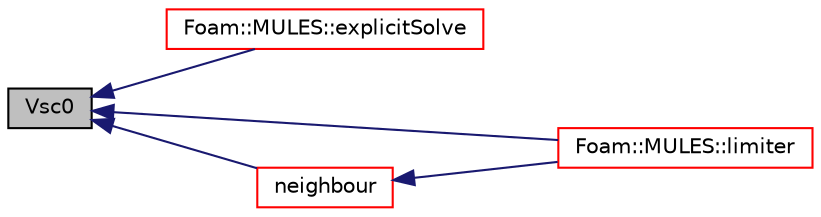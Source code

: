 digraph "Vsc0"
{
  bgcolor="transparent";
  edge [fontname="Helvetica",fontsize="10",labelfontname="Helvetica",labelfontsize="10"];
  node [fontname="Helvetica",fontsize="10",shape=record];
  rankdir="LR";
  Node19314 [label="Vsc0",height=0.2,width=0.4,color="black", fillcolor="grey75", style="filled", fontcolor="black"];
  Node19314 -> Node19315 [dir="back",color="midnightblue",fontsize="10",style="solid",fontname="Helvetica"];
  Node19315 [label="Foam::MULES::explicitSolve",height=0.2,width=0.4,color="red",URL="$a21864.html#a62d251545cddb4d8e55512c4a86dcabf"];
  Node19314 -> Node19318 [dir="back",color="midnightblue",fontsize="10",style="solid",fontname="Helvetica"];
  Node19318 [label="Foam::MULES::limiter",height=0.2,width=0.4,color="red",URL="$a21864.html#ae7bb06bb4b6724eb8a202da04f6e5557"];
  Node19314 -> Node19346 [dir="back",color="midnightblue",fontsize="10",style="solid",fontname="Helvetica"];
  Node19346 [label="neighbour",height=0.2,width=0.4,color="red",URL="$a23593.html#aab1a7f2af09b33005a527e107c7b3fad",tooltip="Internal face neighbour. "];
  Node19346 -> Node19318 [dir="back",color="midnightblue",fontsize="10",style="solid",fontname="Helvetica"];
}
